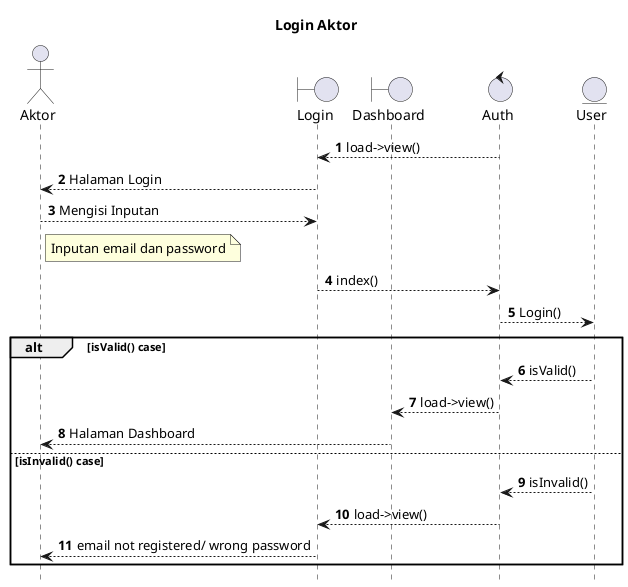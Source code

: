 @startuml

autonumber
hide footbox
title Login Aktor

Actor Aktor
boundary Login
boundary Dashboard
control Auth
Entity User

Auth --> Login: load->view()
Login --> Aktor: Halaman Login
Aktor --> Login: Mengisi Inputan
    note right of Aktor
        Inputan email dan password
            end note
Login --> Auth: index()
Auth --> User: Login()

alt isValid() case
    
    User --> Auth: isValid()
    Auth --> Dashboard: load->view()
    Dashboard --> Aktor: Halaman Dashboard

else isInvalid() case
    
    User --> Auth: isInvalid()
    Auth --> Login: load->view()
    Login --> Aktor: email not registered/ wrong password

end

@enduml